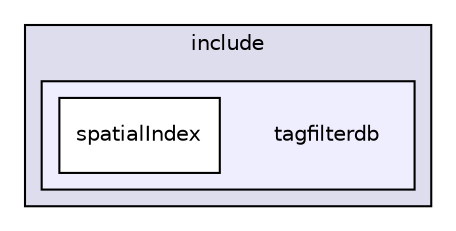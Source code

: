 digraph "include/tagfilterdb" {
  compound=true
  node [ fontsize="10", fontname="Helvetica"];
  edge [ labelfontsize="10", labelfontname="Helvetica"];
  subgraph clusterdir_d44c64559bbebec7f509842c48db8b23 {
    graph [ bgcolor="#ddddee", pencolor="black", label="include" fontname="Helvetica", fontsize="10", URL="dir_d44c64559bbebec7f509842c48db8b23.html"]
  subgraph clusterdir_74b29409f5a94a11f5d111afd6134e0e {
    graph [ bgcolor="#eeeeff", pencolor="black", label="" URL="dir_74b29409f5a94a11f5d111afd6134e0e.html"];
    dir_74b29409f5a94a11f5d111afd6134e0e [shape=plaintext label="tagfilterdb"];
  dir_ad8af79cd5fdf3732bfff3a1653f32dd [shape=box label="spatialIndex" fillcolor="white" style="filled" URL="dir_ad8af79cd5fdf3732bfff3a1653f32dd.html"];
  }
  }
}
